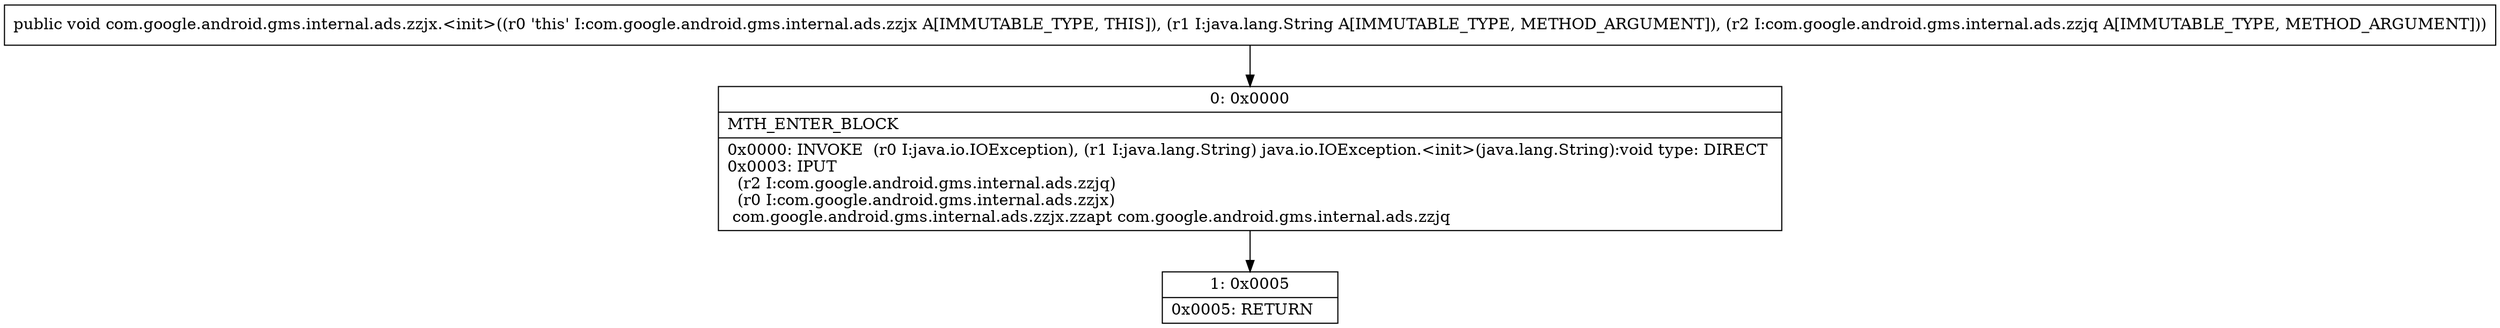 digraph "CFG forcom.google.android.gms.internal.ads.zzjx.\<init\>(Ljava\/lang\/String;Lcom\/google\/android\/gms\/internal\/ads\/zzjq;)V" {
Node_0 [shape=record,label="{0\:\ 0x0000|MTH_ENTER_BLOCK\l|0x0000: INVOKE  (r0 I:java.io.IOException), (r1 I:java.lang.String) java.io.IOException.\<init\>(java.lang.String):void type: DIRECT \l0x0003: IPUT  \l  (r2 I:com.google.android.gms.internal.ads.zzjq)\l  (r0 I:com.google.android.gms.internal.ads.zzjx)\l com.google.android.gms.internal.ads.zzjx.zzapt com.google.android.gms.internal.ads.zzjq \l}"];
Node_1 [shape=record,label="{1\:\ 0x0005|0x0005: RETURN   \l}"];
MethodNode[shape=record,label="{public void com.google.android.gms.internal.ads.zzjx.\<init\>((r0 'this' I:com.google.android.gms.internal.ads.zzjx A[IMMUTABLE_TYPE, THIS]), (r1 I:java.lang.String A[IMMUTABLE_TYPE, METHOD_ARGUMENT]), (r2 I:com.google.android.gms.internal.ads.zzjq A[IMMUTABLE_TYPE, METHOD_ARGUMENT])) }"];
MethodNode -> Node_0;
Node_0 -> Node_1;
}

